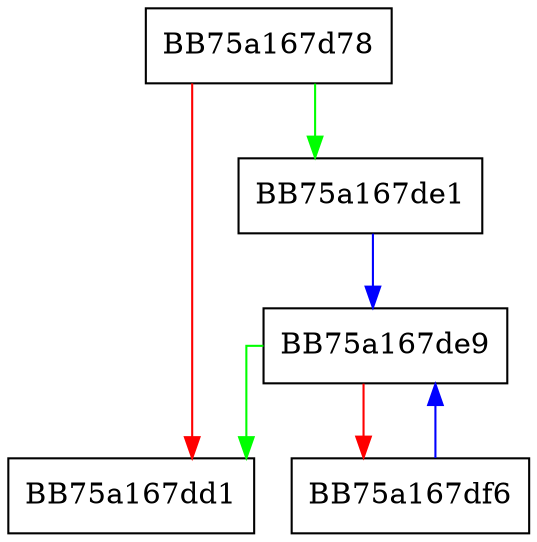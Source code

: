 digraph luaF_newLclosure {
  node [shape="box"];
  graph [splines=ortho];
  BB75a167d78 -> BB75a167de1 [color="green"];
  BB75a167d78 -> BB75a167dd1 [color="red"];
  BB75a167de1 -> BB75a167de9 [color="blue"];
  BB75a167de9 -> BB75a167dd1 [color="green"];
  BB75a167de9 -> BB75a167df6 [color="red"];
  BB75a167df6 -> BB75a167de9 [color="blue"];
}